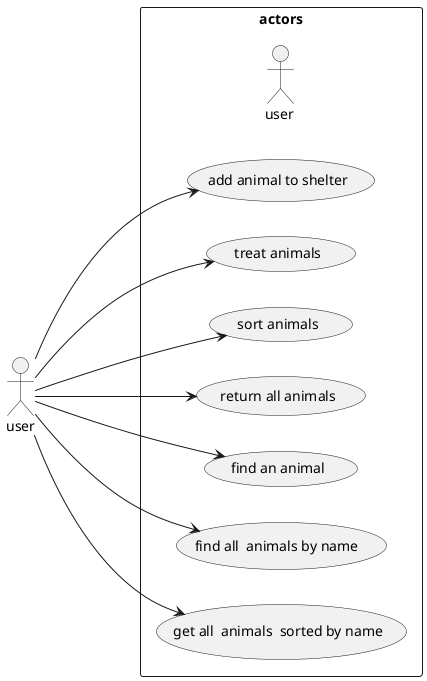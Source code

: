 @startuml
left to right direction


rectangle actors {
:user :
}

rectangle actors {
(add animal to shelter) as add
(treat animals) as treat
(sort animals) as sort
(return all animals) as getal
 (find an animal) as get
 (find all  animals by name ) as getname
 (get all  animals  sorted by name ) as getsortname

 }

 user ---> add
 user ---> treat
 user ---> sort
 user ---> getal
 user ---> get
 user ---> getname
 user ---> getsortname


@enduml











